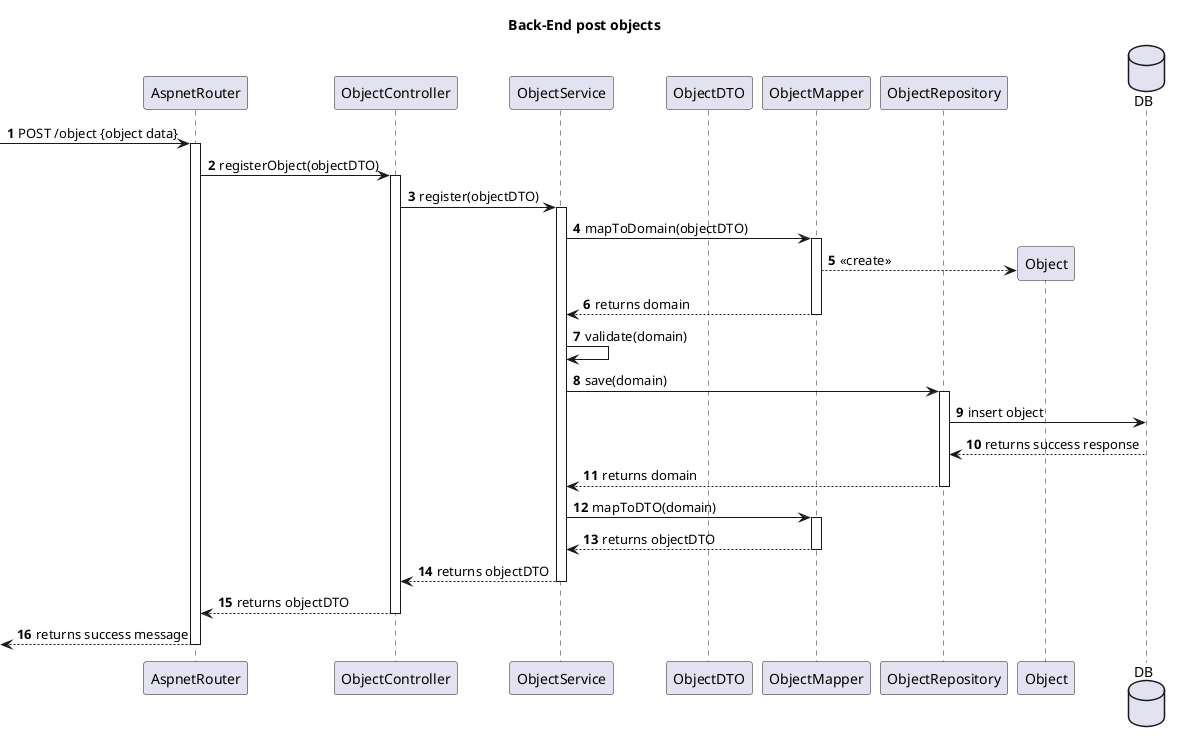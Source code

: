 @startuml
autonumber
skinparam packageStyle rect

title Back-End post objects

participant AspnetRouter as router
participant ObjectController as ctrl
participant ObjectService as service
participant ObjectDTO as dto
participant ObjectMapper as mapper
participant ObjectRepository as repo
participant Object as domain
database DB


-> router: POST /object {object data}
activate router
router -> ctrl: registerObject(objectDTO)
activate ctrl
ctrl -> service: register(objectDTO)
activate service
service -> mapper: mapToDomain(objectDTO)
activate mapper
mapper --> domain** : <<create>>
mapper --> service : returns domain
deactivate mapper
service -> service: validate(domain)
service -> repo: save(domain)

activate repo

repo -> DB: insert object
repo <-- DB: returns success response
repo --> service : returns domain
deactivate repo
service -> mapper: mapToDTO(domain)
activate mapper
mapper --> service : returns objectDTO
deactivate mapper
service --> ctrl : returns objectDTO

deactivate service
ctrl --> router : returns objectDTO

deactivate ctrl

<-- router  : returns success message

deactivate router

@enduml